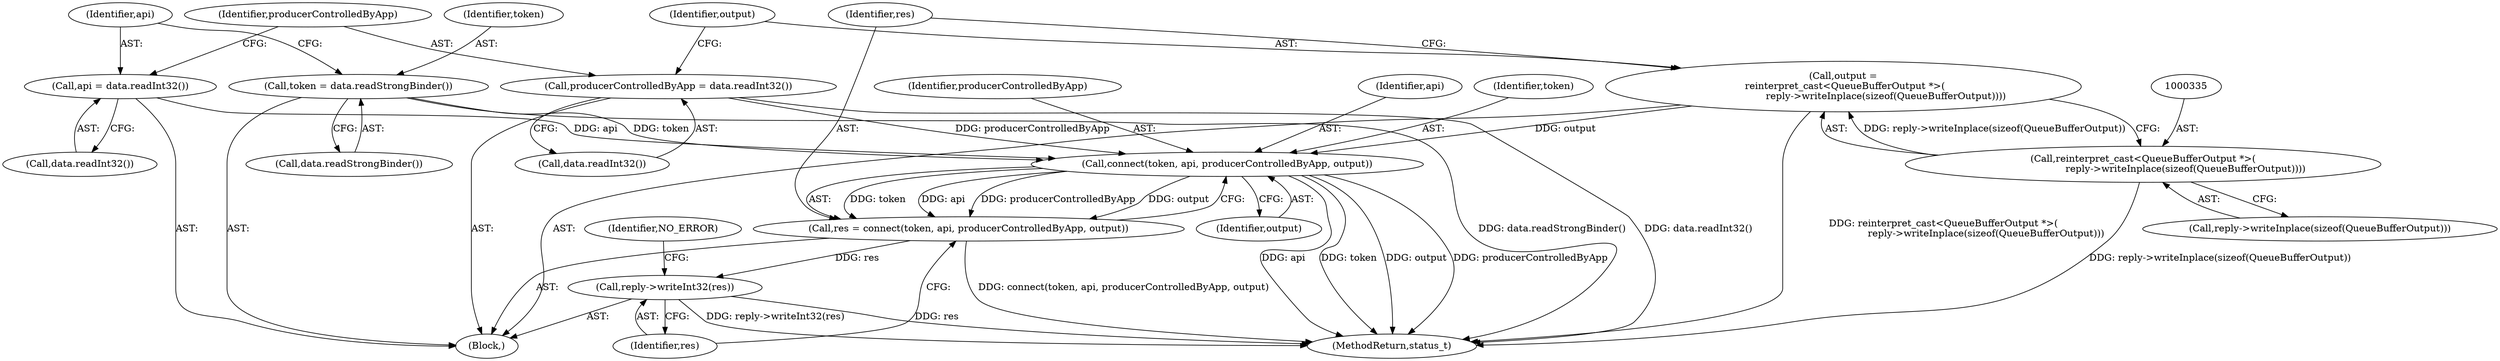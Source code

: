 digraph "0_Android_d06421fd37fbb7fd07002e6738fac3a223cb1a62@API" {
"1000342" [label="(Call,connect(token, api, producerControlledByApp, output))"];
"1000321" [label="(Call,token = data.readStrongBinder())"];
"1000325" [label="(Call,api = data.readInt32())"];
"1000329" [label="(Call,producerControlledByApp = data.readInt32())"];
"1000332" [label="(Call,output =\n reinterpret_cast<QueueBufferOutput *>(\n                            reply->writeInplace(sizeof(QueueBufferOutput))))"];
"1000334" [label="(Call,reinterpret_cast<QueueBufferOutput *>(\n                            reply->writeInplace(sizeof(QueueBufferOutput))))"];
"1000340" [label="(Call,res = connect(token, api, producerControlledByApp, output))"];
"1000347" [label="(Call,reply->writeInt32(res))"];
"1000334" [label="(Call,reinterpret_cast<QueueBufferOutput *>(\n                            reply->writeInplace(sizeof(QueueBufferOutput))))"];
"1000329" [label="(Call,producerControlledByApp = data.readInt32())"];
"1000330" [label="(Identifier,producerControlledByApp)"];
"1000336" [label="(Call,reply->writeInplace(sizeof(QueueBufferOutput)))"];
"1000331" [label="(Call,data.readInt32())"];
"1000343" [label="(Identifier,token)"];
"1000325" [label="(Call,api = data.readInt32())"];
"1000315" [label="(Block,)"];
"1000347" [label="(Call,reply->writeInt32(res))"];
"1000321" [label="(Call,token = data.readStrongBinder())"];
"1000345" [label="(Identifier,producerControlledByApp)"];
"1000378" [label="(MethodReturn,status_t)"];
"1000341" [label="(Identifier,res)"];
"1000322" [label="(Identifier,token)"];
"1000333" [label="(Identifier,output)"];
"1000346" [label="(Identifier,output)"];
"1000348" [label="(Identifier,res)"];
"1000327" [label="(Call,data.readInt32())"];
"1000344" [label="(Identifier,api)"];
"1000342" [label="(Call,connect(token, api, producerControlledByApp, output))"];
"1000323" [label="(Call,data.readStrongBinder())"];
"1000340" [label="(Call,res = connect(token, api, producerControlledByApp, output))"];
"1000332" [label="(Call,output =\n reinterpret_cast<QueueBufferOutput *>(\n                            reply->writeInplace(sizeof(QueueBufferOutput))))"];
"1000350" [label="(Identifier,NO_ERROR)"];
"1000326" [label="(Identifier,api)"];
"1000342" -> "1000340"  [label="AST: "];
"1000342" -> "1000346"  [label="CFG: "];
"1000343" -> "1000342"  [label="AST: "];
"1000344" -> "1000342"  [label="AST: "];
"1000345" -> "1000342"  [label="AST: "];
"1000346" -> "1000342"  [label="AST: "];
"1000340" -> "1000342"  [label="CFG: "];
"1000342" -> "1000378"  [label="DDG: api"];
"1000342" -> "1000378"  [label="DDG: token"];
"1000342" -> "1000378"  [label="DDG: output"];
"1000342" -> "1000378"  [label="DDG: producerControlledByApp"];
"1000342" -> "1000340"  [label="DDG: token"];
"1000342" -> "1000340"  [label="DDG: api"];
"1000342" -> "1000340"  [label="DDG: producerControlledByApp"];
"1000342" -> "1000340"  [label="DDG: output"];
"1000321" -> "1000342"  [label="DDG: token"];
"1000325" -> "1000342"  [label="DDG: api"];
"1000329" -> "1000342"  [label="DDG: producerControlledByApp"];
"1000332" -> "1000342"  [label="DDG: output"];
"1000321" -> "1000315"  [label="AST: "];
"1000321" -> "1000323"  [label="CFG: "];
"1000322" -> "1000321"  [label="AST: "];
"1000323" -> "1000321"  [label="AST: "];
"1000326" -> "1000321"  [label="CFG: "];
"1000321" -> "1000378"  [label="DDG: data.readStrongBinder()"];
"1000325" -> "1000315"  [label="AST: "];
"1000325" -> "1000327"  [label="CFG: "];
"1000326" -> "1000325"  [label="AST: "];
"1000327" -> "1000325"  [label="AST: "];
"1000330" -> "1000325"  [label="CFG: "];
"1000329" -> "1000315"  [label="AST: "];
"1000329" -> "1000331"  [label="CFG: "];
"1000330" -> "1000329"  [label="AST: "];
"1000331" -> "1000329"  [label="AST: "];
"1000333" -> "1000329"  [label="CFG: "];
"1000329" -> "1000378"  [label="DDG: data.readInt32()"];
"1000332" -> "1000315"  [label="AST: "];
"1000332" -> "1000334"  [label="CFG: "];
"1000333" -> "1000332"  [label="AST: "];
"1000334" -> "1000332"  [label="AST: "];
"1000341" -> "1000332"  [label="CFG: "];
"1000332" -> "1000378"  [label="DDG: reinterpret_cast<QueueBufferOutput *>(\n                            reply->writeInplace(sizeof(QueueBufferOutput)))"];
"1000334" -> "1000332"  [label="DDG: reply->writeInplace(sizeof(QueueBufferOutput))"];
"1000334" -> "1000336"  [label="CFG: "];
"1000335" -> "1000334"  [label="AST: "];
"1000336" -> "1000334"  [label="AST: "];
"1000334" -> "1000378"  [label="DDG: reply->writeInplace(sizeof(QueueBufferOutput))"];
"1000340" -> "1000315"  [label="AST: "];
"1000341" -> "1000340"  [label="AST: "];
"1000348" -> "1000340"  [label="CFG: "];
"1000340" -> "1000378"  [label="DDG: connect(token, api, producerControlledByApp, output)"];
"1000340" -> "1000347"  [label="DDG: res"];
"1000347" -> "1000315"  [label="AST: "];
"1000347" -> "1000348"  [label="CFG: "];
"1000348" -> "1000347"  [label="AST: "];
"1000350" -> "1000347"  [label="CFG: "];
"1000347" -> "1000378"  [label="DDG: res"];
"1000347" -> "1000378"  [label="DDG: reply->writeInt32(res)"];
}
